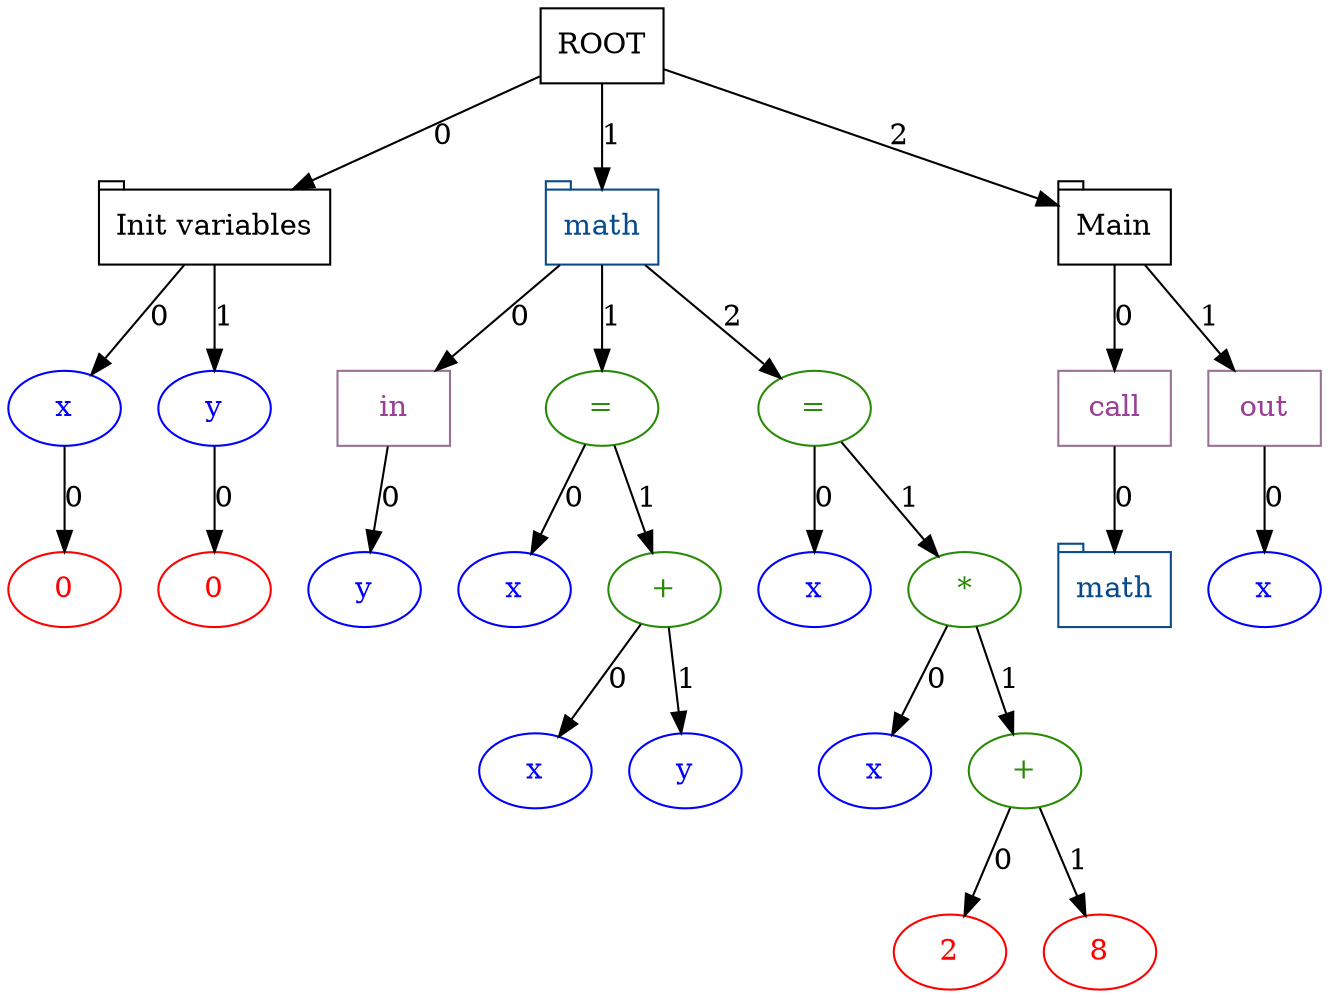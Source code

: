 digraph DotGraph
{
    Node0 [shape="box", color="black", fontcolor="black", fillcolor="white", style="solid", weight="1", label="ROOT"];
    Node0 -> Node1 [color="black", style="solid", weight="1", label="0"];
    Node1 [shape="tab", color="black", fontcolor="black", fillcolor="white", style="solid", weight="1", label="Init variables"];
    Node1 -> Node2 [color="black", style="solid", weight="1", label="0"];
    Node2 [shape="ellipse", color="blue", fontcolor="blue", fillcolor="white", style="solid", weight="1", label="x"];
    Node2 -> Node3 [color="black", style="solid", weight="1", label="0"];
    Node3 [shape="ellipse", color="red", fontcolor="red", fillcolor="white", style="solid", weight="1", label="0"];
    Node1 -> Node4 [color="black", style="solid", weight="1", label="1"];
    Node4 [shape="ellipse", color="blue", fontcolor="blue", fillcolor="white", style="solid", weight="1", label="y"];
    Node4 -> Node5 [color="black", style="solid", weight="1", label="0"];
    Node5 [shape="ellipse", color="red", fontcolor="red", fillcolor="white", style="solid", weight="1", label="0"];
    Node0 -> Node6 [color="black", style="solid", weight="1", label="1"];
    Node6 [shape="tab", color="#084B8A", fontcolor="#084B8A", fillcolor="white", style="solid", weight="1", label="math"];
    Node6 -> Node7 [color="black", style="solid", weight="1", label="0"];
    Node7 [shape="box", color="#9A7195", fontcolor="#9A4195", fillcolor="white", style="solid", weight="1", label="in"];
    Node7 -> Node8 [color="black", style="solid", weight="1", label="0"];
    Node8 [shape="ellipse", color="blue", fontcolor="blue", fillcolor="white", style="solid", weight="1", label="y"];
    Node6 -> Node9 [color="black", style="solid", weight="1", label="1"];
    Node9 [shape="ellipse", color="#298A08", fontcolor="#298A08", fillcolor="white", style="solid", weight="1", label="="];
    Node9 -> Node10 [color="black", style="solid", weight="1", label="0"];
    Node10 [shape="ellipse", color="blue", fontcolor="blue", fillcolor="white", style="solid", weight="1", label="x"];
    Node9 -> Node11 [color="black", style="solid", weight="1", label="1"];
    Node11 [shape="ellipse", color="#298A08", fontcolor="#298A08", fillcolor="white", style="solid", weight="1", label="+"];
    Node11 -> Node12 [color="black", style="solid", weight="1", label="0"];
    Node12 [shape="ellipse", color="blue", fontcolor="blue", fillcolor="white", style="solid", weight="1", label="x"];
    Node11 -> Node13 [color="black", style="solid", weight="1", label="1"];
    Node13 [shape="ellipse", color="blue", fontcolor="blue", fillcolor="white", style="solid", weight="1", label="y"];
    Node6 -> Node14 [color="black", style="solid", weight="1", label="2"];
    Node14 [shape="ellipse", color="#298A08", fontcolor="#298A08", fillcolor="white", style="solid", weight="1", label="="];
    Node14 -> Node15 [color="black", style="solid", weight="1", label="0"];
    Node15 [shape="ellipse", color="blue", fontcolor="blue", fillcolor="white", style="solid", weight="1", label="x"];
    Node14 -> Node16 [color="black", style="solid", weight="1", label="1"];
    Node16 [shape="ellipse", color="#298A08", fontcolor="#298A08", fillcolor="white", style="solid", weight="1", label="*"];
    Node16 -> Node17 [color="black", style="solid", weight="1", label="0"];
    Node17 [shape="ellipse", color="blue", fontcolor="blue", fillcolor="white", style="solid", weight="1", label="x"];
    Node16 -> Node18 [color="black", style="solid", weight="1", label="1"];
    Node18 [shape="ellipse", color="#298A08", fontcolor="#298A08", fillcolor="white", style="solid", weight="1", label="+"];
    Node18 -> Node19 [color="black", style="solid", weight="1", label="0"];
    Node19 [shape="ellipse", color="red", fontcolor="red", fillcolor="white", style="solid", weight="1", label="2"];
    Node18 -> Node20 [color="black", style="solid", weight="1", label="1"];
    Node20 [shape="ellipse", color="red", fontcolor="red", fillcolor="white", style="solid", weight="1", label="8"];
    Node0 -> Node21 [color="black", style="solid", weight="1", label="2"];
    Node21 [shape="tab", color="black", fontcolor="black", fillcolor="white", style="solid", weight="1", label="Main"];
    Node21 -> Node22 [color="black", style="solid", weight="1", label="0"];
    Node22 [shape="box", color="#9A7195", fontcolor="#9A4195", fillcolor="white", style="solid", weight="1", label="call"];
    Node22 -> Node23 [color="black", style="solid", weight="1", label="0"];
    Node23 [shape="tab", color="#084B8A", fontcolor="#084B8A", fillcolor="white", style="solid", weight="1", label="math"];
    Node21 -> Node24 [color="black", style="solid", weight="1", label="1"];
    Node24 [shape="box", color="#9A7195", fontcolor="#9A4195", fillcolor="white", style="solid", weight="1", label="out"];
    Node24 -> Node25 [color="black", style="solid", weight="1", label="0"];
    Node25 [shape="ellipse", color="blue", fontcolor="blue", fillcolor="white", style="solid", weight="1", label="x"];
}
